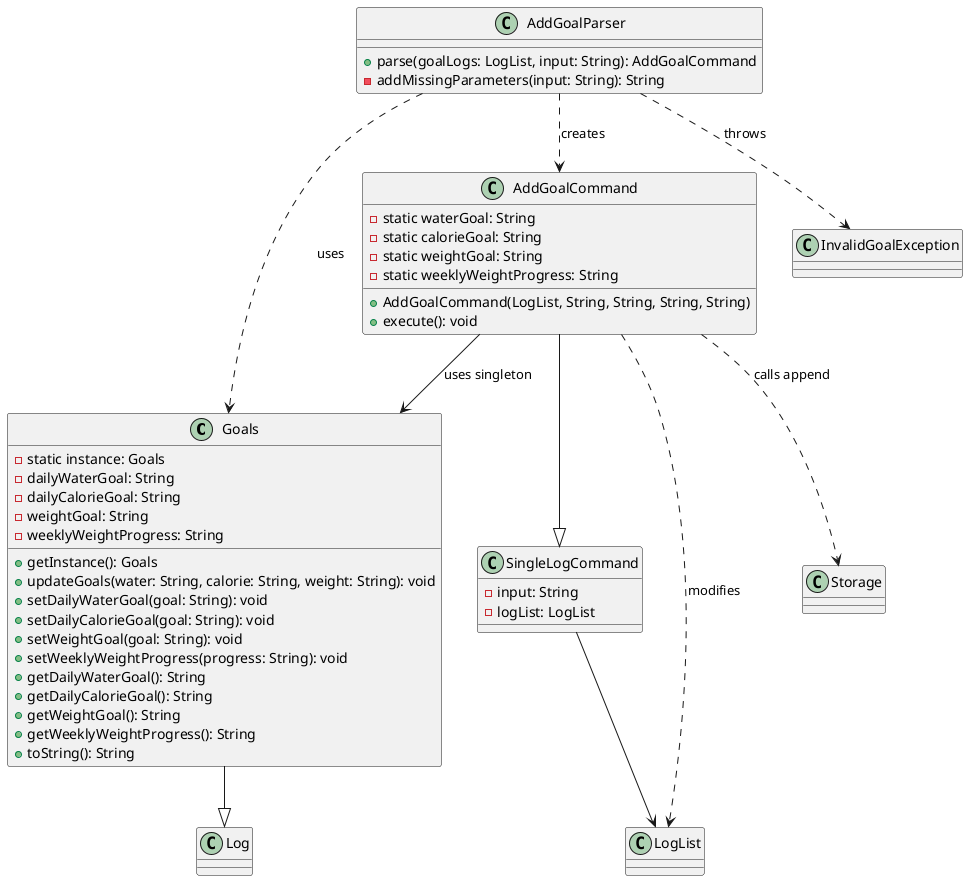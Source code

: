 @startuml
' https://plantuml.com/class-diagram

' Legend:
' -->    navigability/association (used in method or field)
' ..>    dependency (used as parameter/return/throws)
' --|>   inheritance

Goals --|> Log
Goals : - static instance: Goals
Goals : - dailyWaterGoal: String
Goals : - dailyCalorieGoal: String
Goals : - weightGoal: String
Goals : - weeklyWeightProgress: String
Goals : + getInstance(): Goals
Goals : + updateGoals(water: String, calorie: String, weight: String): void
Goals : + setDailyWaterGoal(goal: String): void
Goals : + setDailyCalorieGoal(goal: String): void
Goals : + setWeightGoal(goal: String): void
Goals : + setWeeklyWeightProgress(progress: String): void
Goals : + getDailyWaterGoal(): String
Goals : + getDailyCalorieGoal(): String
Goals : + getWeightGoal(): String
Goals : + getWeeklyWeightProgress(): String
Goals : + toString(): String

AddGoalParser : + parse(goalLogs: LogList, input: String): AddGoalCommand
AddGoalParser : - addMissingParameters(input: String): String
AddGoalParser ..> Goals : uses
AddGoalParser ..> AddGoalCommand : creates
AddGoalParser ..> InvalidGoalException : throws

SingleLogCommand : - input: String
SingleLogCommand : - logList: LogList
SingleLogCommand --> LogList

AddGoalCommand --|> SingleLogCommand
AddGoalCommand : - static waterGoal: String
AddGoalCommand : - static calorieGoal: String
AddGoalCommand : - static weightGoal: String
AddGoalCommand : - static weeklyWeightProgress: String
AddGoalCommand : + AddGoalCommand(LogList, String, String, String, String)
AddGoalCommand : + execute(): void
AddGoalCommand --> Goals : uses singleton
AddGoalCommand ..> LogList : modifies
AddGoalCommand ..> Storage : calls append

@enduml
